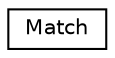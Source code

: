 digraph "Иерархия классов. Графический вид."
{
  edge [fontname="Helvetica",fontsize="10",labelfontname="Helvetica",labelfontsize="10"];
  node [fontname="Helvetica",fontsize="10",shape=record];
  rankdir="LR";
  Node1 [label="Match",height=0.2,width=0.4,color="black", fillcolor="white", style="filled",URL="$classMatch.html",tooltip="The Match class. "];
}
